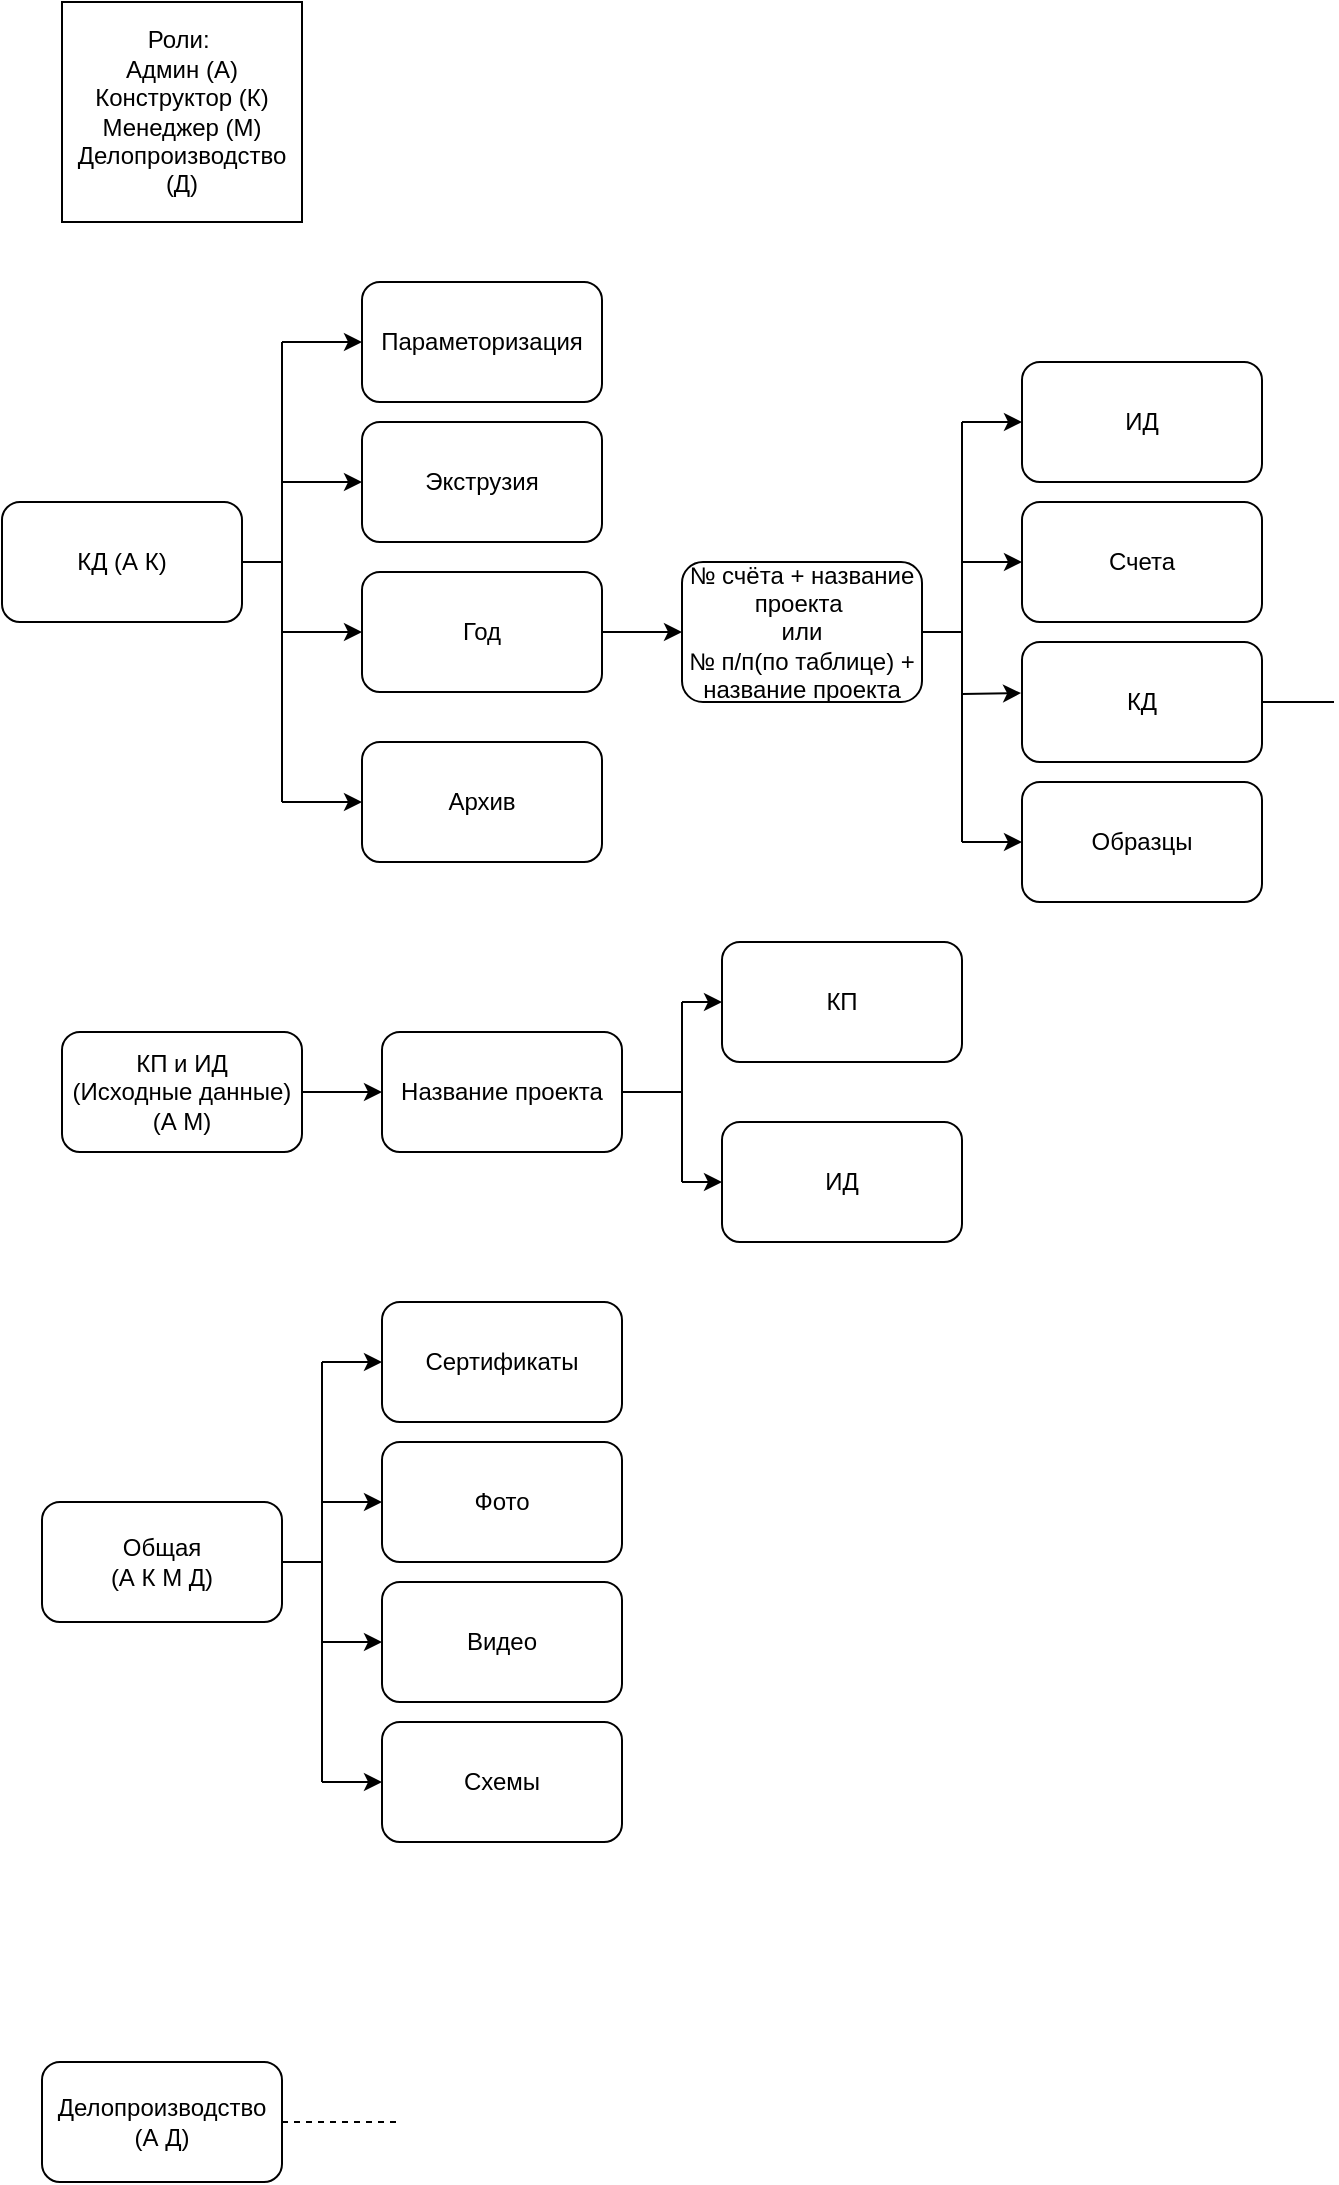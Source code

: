 <mxfile version="20.2.6" type="github">
  <diagram id="80ySE73J9dT2d94r_Exu" name="Страница 1">
    <mxGraphModel dx="2370" dy="1270" grid="1" gridSize="10" guides="1" tooltips="1" connect="1" arrows="1" fold="1" page="1" pageScale="1" pageWidth="827" pageHeight="1169" math="0" shadow="0">
      <root>
        <mxCell id="0" />
        <mxCell id="1" parent="0" />
        <mxCell id="fa3QU7LV67DobOnyDJB--1" value="Роли:&amp;nbsp;&lt;br&gt;Админ (А)&lt;br&gt;Конструктор (К)&lt;br&gt;Менеджер (М)&lt;br&gt;Делопроизводство (Д)" style="rounded=0;whiteSpace=wrap;html=1;" vertex="1" parent="1">
          <mxGeometry x="150" y="40" width="120" height="110" as="geometry" />
        </mxCell>
        <mxCell id="fa3QU7LV67DobOnyDJB--2" value="Общая&lt;br&gt;(А К М Д)" style="rounded=1;whiteSpace=wrap;html=1;" vertex="1" parent="1">
          <mxGeometry x="140" y="790" width="120" height="60" as="geometry" />
        </mxCell>
        <mxCell id="fa3QU7LV67DobOnyDJB--3" value="КД (А К)" style="rounded=1;whiteSpace=wrap;html=1;" vertex="1" parent="1">
          <mxGeometry x="120" y="290" width="120" height="60" as="geometry" />
        </mxCell>
        <mxCell id="fa3QU7LV67DobOnyDJB--4" value="КП и ИД&lt;br&gt;(Исходные данные)&lt;br&gt;(А М)" style="rounded=1;whiteSpace=wrap;html=1;" vertex="1" parent="1">
          <mxGeometry x="150" y="555" width="120" height="60" as="geometry" />
        </mxCell>
        <mxCell id="fa3QU7LV67DobOnyDJB--5" value="" style="endArrow=classic;html=1;rounded=0;exitX=1;exitY=0.5;exitDx=0;exitDy=0;entryX=0;entryY=0.5;entryDx=0;entryDy=0;" edge="1" parent="1" source="fa3QU7LV67DobOnyDJB--4" target="fa3QU7LV67DobOnyDJB--6">
          <mxGeometry width="50" height="50" relative="1" as="geometry">
            <mxPoint x="340" y="680" as="sourcePoint" />
            <mxPoint x="310" y="585" as="targetPoint" />
          </mxGeometry>
        </mxCell>
        <mxCell id="fa3QU7LV67DobOnyDJB--6" value="Название проекта" style="rounded=1;whiteSpace=wrap;html=1;" vertex="1" parent="1">
          <mxGeometry x="310" y="555" width="120" height="60" as="geometry" />
        </mxCell>
        <mxCell id="fa3QU7LV67DobOnyDJB--7" value="" style="endArrow=none;html=1;rounded=0;exitX=1;exitY=0.5;exitDx=0;exitDy=0;" edge="1" parent="1" source="fa3QU7LV67DobOnyDJB--6">
          <mxGeometry width="50" height="50" relative="1" as="geometry">
            <mxPoint x="560" y="680" as="sourcePoint" />
            <mxPoint x="460" y="585" as="targetPoint" />
          </mxGeometry>
        </mxCell>
        <mxCell id="fa3QU7LV67DobOnyDJB--8" value="КП" style="rounded=1;whiteSpace=wrap;html=1;" vertex="1" parent="1">
          <mxGeometry x="480" y="510" width="120" height="60" as="geometry" />
        </mxCell>
        <mxCell id="fa3QU7LV67DobOnyDJB--9" value="ИД" style="rounded=1;whiteSpace=wrap;html=1;" vertex="1" parent="1">
          <mxGeometry x="480" y="600" width="120" height="60" as="geometry" />
        </mxCell>
        <mxCell id="fa3QU7LV67DobOnyDJB--10" value="" style="endArrow=none;html=1;rounded=0;" edge="1" parent="1">
          <mxGeometry width="50" height="50" relative="1" as="geometry">
            <mxPoint x="460" y="630" as="sourcePoint" />
            <mxPoint x="460" y="540" as="targetPoint" />
            <Array as="points">
              <mxPoint x="460" y="590" />
            </Array>
          </mxGeometry>
        </mxCell>
        <mxCell id="fa3QU7LV67DobOnyDJB--11" value="" style="endArrow=classic;html=1;rounded=0;entryX=0;entryY=0.5;entryDx=0;entryDy=0;" edge="1" parent="1" target="fa3QU7LV67DobOnyDJB--8">
          <mxGeometry width="50" height="50" relative="1" as="geometry">
            <mxPoint x="460" y="540" as="sourcePoint" />
            <mxPoint x="560" y="550" as="targetPoint" />
          </mxGeometry>
        </mxCell>
        <mxCell id="fa3QU7LV67DobOnyDJB--12" value="" style="endArrow=classic;html=1;rounded=0;entryX=0;entryY=0.5;entryDx=0;entryDy=0;" edge="1" parent="1" target="fa3QU7LV67DobOnyDJB--9">
          <mxGeometry width="50" height="50" relative="1" as="geometry">
            <mxPoint x="460" y="630" as="sourcePoint" />
            <mxPoint x="560" y="550" as="targetPoint" />
          </mxGeometry>
        </mxCell>
        <mxCell id="fa3QU7LV67DobOnyDJB--14" value="№ счёта + название проекта&amp;nbsp;&lt;br&gt;или&lt;br&gt;№ п/п(по таблице) + название проекта" style="rounded=1;whiteSpace=wrap;html=1;" vertex="1" parent="1">
          <mxGeometry x="460" y="320" width="120" height="70" as="geometry" />
        </mxCell>
        <mxCell id="fa3QU7LV67DobOnyDJB--15" value="ИД" style="rounded=1;whiteSpace=wrap;html=1;" vertex="1" parent="1">
          <mxGeometry x="630" y="220" width="120" height="60" as="geometry" />
        </mxCell>
        <mxCell id="fa3QU7LV67DobOnyDJB--16" value="Счета" style="rounded=1;whiteSpace=wrap;html=1;" vertex="1" parent="1">
          <mxGeometry x="630" y="290" width="120" height="60" as="geometry" />
        </mxCell>
        <mxCell id="fa3QU7LV67DobOnyDJB--17" value="КД" style="rounded=1;whiteSpace=wrap;html=1;" vertex="1" parent="1">
          <mxGeometry x="630" y="360" width="120" height="60" as="geometry" />
        </mxCell>
        <mxCell id="fa3QU7LV67DobOnyDJB--18" value="Образцы" style="rounded=1;whiteSpace=wrap;html=1;" vertex="1" parent="1">
          <mxGeometry x="630" y="430" width="120" height="60" as="geometry" />
        </mxCell>
        <mxCell id="fa3QU7LV67DobOnyDJB--19" value="" style="endArrow=none;html=1;rounded=0;" edge="1" parent="1">
          <mxGeometry width="50" height="50" relative="1" as="geometry">
            <mxPoint x="600" y="460" as="sourcePoint" />
            <mxPoint x="600" y="250" as="targetPoint" />
          </mxGeometry>
        </mxCell>
        <mxCell id="fa3QU7LV67DobOnyDJB--20" value="" style="endArrow=classic;html=1;rounded=0;entryX=0;entryY=0.5;entryDx=0;entryDy=0;" edge="1" parent="1" target="fa3QU7LV67DobOnyDJB--15">
          <mxGeometry width="50" height="50" relative="1" as="geometry">
            <mxPoint x="600" y="250" as="sourcePoint" />
            <mxPoint x="570" y="350" as="targetPoint" />
          </mxGeometry>
        </mxCell>
        <mxCell id="fa3QU7LV67DobOnyDJB--21" value="" style="endArrow=classic;html=1;rounded=0;entryX=0;entryY=0.5;entryDx=0;entryDy=0;" edge="1" parent="1" target="fa3QU7LV67DobOnyDJB--16">
          <mxGeometry width="50" height="50" relative="1" as="geometry">
            <mxPoint x="600" y="320" as="sourcePoint" />
            <mxPoint x="640" y="260" as="targetPoint" />
          </mxGeometry>
        </mxCell>
        <mxCell id="fa3QU7LV67DobOnyDJB--22" value="" style="endArrow=classic;html=1;rounded=0;entryX=-0.004;entryY=0.426;entryDx=0;entryDy=0;entryPerimeter=0;" edge="1" parent="1" target="fa3QU7LV67DobOnyDJB--17">
          <mxGeometry width="50" height="50" relative="1" as="geometry">
            <mxPoint x="600" y="386" as="sourcePoint" />
            <mxPoint x="650" y="270" as="targetPoint" />
          </mxGeometry>
        </mxCell>
        <mxCell id="fa3QU7LV67DobOnyDJB--23" value="" style="endArrow=classic;html=1;rounded=0;entryX=0;entryY=0.5;entryDx=0;entryDy=0;" edge="1" parent="1" target="fa3QU7LV67DobOnyDJB--18">
          <mxGeometry width="50" height="50" relative="1" as="geometry">
            <mxPoint x="600" y="460" as="sourcePoint" />
            <mxPoint x="660" y="280" as="targetPoint" />
          </mxGeometry>
        </mxCell>
        <mxCell id="fa3QU7LV67DobOnyDJB--24" value="" style="endArrow=none;html=1;rounded=0;exitX=1;exitY=0.5;exitDx=0;exitDy=0;" edge="1" parent="1" source="fa3QU7LV67DobOnyDJB--17">
          <mxGeometry width="50" height="50" relative="1" as="geometry">
            <mxPoint x="616" y="380" as="sourcePoint" />
            <mxPoint x="786" y="390" as="targetPoint" />
          </mxGeometry>
        </mxCell>
        <mxCell id="fa3QU7LV67DobOnyDJB--25" value="Сертификаты" style="rounded=1;whiteSpace=wrap;html=1;" vertex="1" parent="1">
          <mxGeometry x="310" y="690" width="120" height="60" as="geometry" />
        </mxCell>
        <mxCell id="fa3QU7LV67DobOnyDJB--26" value="Фото" style="rounded=1;whiteSpace=wrap;html=1;" vertex="1" parent="1">
          <mxGeometry x="310" y="760" width="120" height="60" as="geometry" />
        </mxCell>
        <mxCell id="fa3QU7LV67DobOnyDJB--27" value="Видео" style="rounded=1;whiteSpace=wrap;html=1;" vertex="1" parent="1">
          <mxGeometry x="310" y="830" width="120" height="60" as="geometry" />
        </mxCell>
        <mxCell id="fa3QU7LV67DobOnyDJB--28" value="Схемы" style="rounded=1;whiteSpace=wrap;html=1;" vertex="1" parent="1">
          <mxGeometry x="310" y="900" width="120" height="60" as="geometry" />
        </mxCell>
        <mxCell id="fa3QU7LV67DobOnyDJB--29" value="" style="endArrow=none;html=1;rounded=0;" edge="1" parent="1">
          <mxGeometry width="50" height="50" relative="1" as="geometry">
            <mxPoint x="280" y="930" as="sourcePoint" />
            <mxPoint x="280" y="720" as="targetPoint" />
          </mxGeometry>
        </mxCell>
        <mxCell id="fa3QU7LV67DobOnyDJB--30" value="" style="endArrow=classic;html=1;rounded=0;entryX=0;entryY=0.5;entryDx=0;entryDy=0;" edge="1" parent="1" target="fa3QU7LV67DobOnyDJB--25">
          <mxGeometry width="50" height="50" relative="1" as="geometry">
            <mxPoint x="280" y="720" as="sourcePoint" />
            <mxPoint x="520" y="840" as="targetPoint" />
          </mxGeometry>
        </mxCell>
        <mxCell id="fa3QU7LV67DobOnyDJB--31" value="" style="endArrow=classic;html=1;rounded=0;entryX=0;entryY=0.5;entryDx=0;entryDy=0;" edge="1" parent="1" target="fa3QU7LV67DobOnyDJB--26">
          <mxGeometry width="50" height="50" relative="1" as="geometry">
            <mxPoint x="280" y="790" as="sourcePoint" />
            <mxPoint x="520" y="840" as="targetPoint" />
          </mxGeometry>
        </mxCell>
        <mxCell id="fa3QU7LV67DobOnyDJB--32" value="" style="endArrow=classic;html=1;rounded=0;entryX=0;entryY=0.5;entryDx=0;entryDy=0;" edge="1" parent="1" target="fa3QU7LV67DobOnyDJB--27">
          <mxGeometry width="50" height="50" relative="1" as="geometry">
            <mxPoint x="280" y="860" as="sourcePoint" />
            <mxPoint x="520" y="840" as="targetPoint" />
          </mxGeometry>
        </mxCell>
        <mxCell id="fa3QU7LV67DobOnyDJB--33" value="" style="endArrow=classic;html=1;rounded=0;entryX=0;entryY=0.5;entryDx=0;entryDy=0;" edge="1" parent="1" target="fa3QU7LV67DobOnyDJB--28">
          <mxGeometry width="50" height="50" relative="1" as="geometry">
            <mxPoint x="280" y="930" as="sourcePoint" />
            <mxPoint x="520" y="840" as="targetPoint" />
          </mxGeometry>
        </mxCell>
        <mxCell id="fa3QU7LV67DobOnyDJB--34" value="" style="endArrow=none;html=1;rounded=0;exitX=1;exitY=0.5;exitDx=0;exitDy=0;" edge="1" parent="1" source="fa3QU7LV67DobOnyDJB--2">
          <mxGeometry width="50" height="50" relative="1" as="geometry">
            <mxPoint x="470" y="890" as="sourcePoint" />
            <mxPoint x="280" y="820" as="targetPoint" />
          </mxGeometry>
        </mxCell>
        <mxCell id="fa3QU7LV67DobOnyDJB--35" value="Параметоризация" style="rounded=1;whiteSpace=wrap;html=1;" vertex="1" parent="1">
          <mxGeometry x="300" y="180" width="120" height="60" as="geometry" />
        </mxCell>
        <mxCell id="fa3QU7LV67DobOnyDJB--36" value="Экструзия" style="rounded=1;whiteSpace=wrap;html=1;" vertex="1" parent="1">
          <mxGeometry x="300" y="250" width="120" height="60" as="geometry" />
        </mxCell>
        <mxCell id="fa3QU7LV67DobOnyDJB--37" value="Архив" style="rounded=1;whiteSpace=wrap;html=1;" vertex="1" parent="1">
          <mxGeometry x="300" y="410" width="120" height="60" as="geometry" />
        </mxCell>
        <mxCell id="fa3QU7LV67DobOnyDJB--38" value="Год" style="rounded=1;whiteSpace=wrap;html=1;" vertex="1" parent="1">
          <mxGeometry x="300" y="325" width="120" height="60" as="geometry" />
        </mxCell>
        <mxCell id="fa3QU7LV67DobOnyDJB--39" value="" style="endArrow=none;html=1;rounded=0;" edge="1" parent="1">
          <mxGeometry width="50" height="50" relative="1" as="geometry">
            <mxPoint x="260" y="440" as="sourcePoint" />
            <mxPoint x="260" y="210" as="targetPoint" />
          </mxGeometry>
        </mxCell>
        <mxCell id="fa3QU7LV67DobOnyDJB--40" value="" style="endArrow=none;html=1;rounded=0;entryX=1;entryY=0.5;entryDx=0;entryDy=0;" edge="1" parent="1" target="fa3QU7LV67DobOnyDJB--3">
          <mxGeometry width="50" height="50" relative="1" as="geometry">
            <mxPoint x="260" y="320" as="sourcePoint" />
            <mxPoint x="230" y="215" as="targetPoint" />
          </mxGeometry>
        </mxCell>
        <mxCell id="fa3QU7LV67DobOnyDJB--41" value="" style="endArrow=classic;html=1;rounded=0;entryX=0;entryY=0.5;entryDx=0;entryDy=0;" edge="1" parent="1" target="fa3QU7LV67DobOnyDJB--35">
          <mxGeometry width="50" height="50" relative="1" as="geometry">
            <mxPoint x="260" y="210" as="sourcePoint" />
            <mxPoint x="520" y="330" as="targetPoint" />
          </mxGeometry>
        </mxCell>
        <mxCell id="fa3QU7LV67DobOnyDJB--42" value="" style="endArrow=classic;html=1;rounded=0;entryX=0;entryY=0.5;entryDx=0;entryDy=0;" edge="1" parent="1" target="fa3QU7LV67DobOnyDJB--36">
          <mxGeometry width="50" height="50" relative="1" as="geometry">
            <mxPoint x="260" y="280" as="sourcePoint" />
            <mxPoint x="310" y="220" as="targetPoint" />
          </mxGeometry>
        </mxCell>
        <mxCell id="fa3QU7LV67DobOnyDJB--43" value="" style="endArrow=classic;html=1;rounded=0;entryX=0;entryY=0.5;entryDx=0;entryDy=0;" edge="1" parent="1" target="fa3QU7LV67DobOnyDJB--38">
          <mxGeometry width="50" height="50" relative="1" as="geometry">
            <mxPoint x="260" y="355" as="sourcePoint" />
            <mxPoint x="310" y="290" as="targetPoint" />
          </mxGeometry>
        </mxCell>
        <mxCell id="fa3QU7LV67DobOnyDJB--44" value="" style="endArrow=classic;html=1;rounded=0;entryX=0;entryY=0.5;entryDx=0;entryDy=0;" edge="1" parent="1" target="fa3QU7LV67DobOnyDJB--37">
          <mxGeometry width="50" height="50" relative="1" as="geometry">
            <mxPoint x="260" y="440" as="sourcePoint" />
            <mxPoint x="320" y="300" as="targetPoint" />
          </mxGeometry>
        </mxCell>
        <mxCell id="fa3QU7LV67DobOnyDJB--45" value="" style="endArrow=classic;html=1;rounded=0;entryX=0;entryY=0.5;entryDx=0;entryDy=0;exitX=1;exitY=0.5;exitDx=0;exitDy=0;" edge="1" parent="1" source="fa3QU7LV67DobOnyDJB--38" target="fa3QU7LV67DobOnyDJB--14">
          <mxGeometry width="50" height="50" relative="1" as="geometry">
            <mxPoint x="290" y="310" as="sourcePoint" />
            <mxPoint x="330" y="310" as="targetPoint" />
          </mxGeometry>
        </mxCell>
        <mxCell id="fa3QU7LV67DobOnyDJB--47" value="" style="endArrow=none;html=1;rounded=0;exitX=1;exitY=0.5;exitDx=0;exitDy=0;" edge="1" parent="1" source="fa3QU7LV67DobOnyDJB--14">
          <mxGeometry width="50" height="50" relative="1" as="geometry">
            <mxPoint x="470" y="380" as="sourcePoint" />
            <mxPoint x="600" y="355" as="targetPoint" />
          </mxGeometry>
        </mxCell>
        <mxCell id="fa3QU7LV67DobOnyDJB--48" value="Делопроизводство&lt;br&gt;(А Д)" style="rounded=1;whiteSpace=wrap;html=1;" vertex="1" parent="1">
          <mxGeometry x="140" y="1070" width="120" height="60" as="geometry" />
        </mxCell>
        <mxCell id="fa3QU7LV67DobOnyDJB--50" value="" style="endArrow=none;dashed=1;html=1;rounded=0;exitX=1;exitY=0.5;exitDx=0;exitDy=0;" edge="1" parent="1" source="fa3QU7LV67DobOnyDJB--48">
          <mxGeometry width="50" height="50" relative="1" as="geometry">
            <mxPoint x="450" y="1090" as="sourcePoint" />
            <mxPoint x="320" y="1100" as="targetPoint" />
          </mxGeometry>
        </mxCell>
      </root>
    </mxGraphModel>
  </diagram>
</mxfile>

